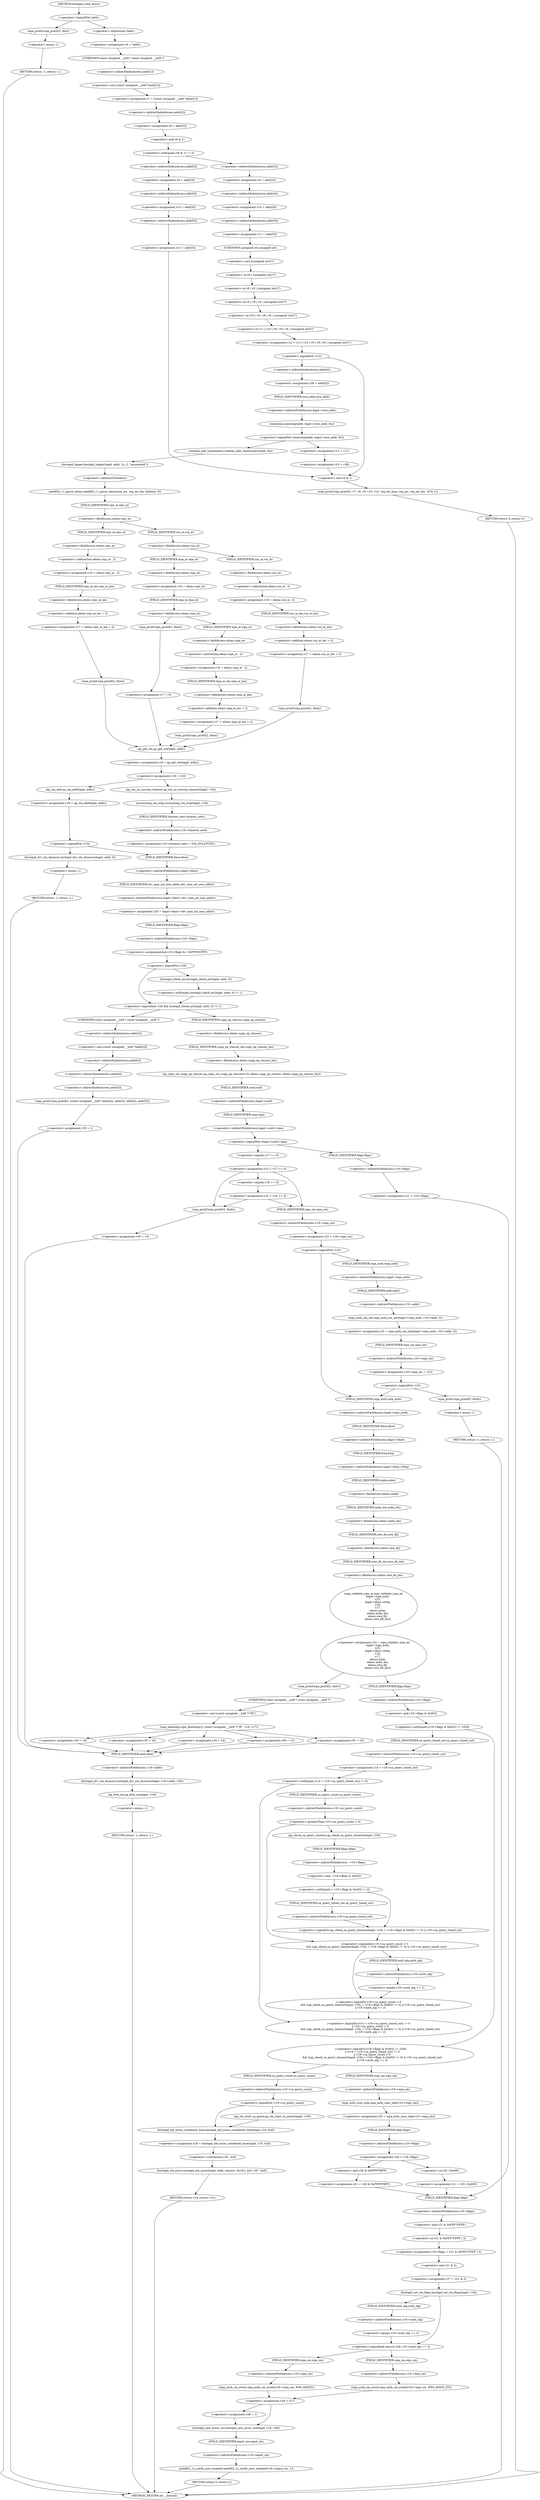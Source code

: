 digraph hostapd_notif_assoc {  
"1000171" [label = "(<operator>.logicalNot,!addr)" ]
"1000174" [label = "(wpa_printf,wpa_printf(2, fmt))" ]
"1000177" [label = "(RETURN,return -1;,return -1;)" ]
"1000178" [label = "(<operator>.minus,-1)" ]
"1000180" [label = "(<operator>.assignment,v6 = *addr)" ]
"1000182" [label = "(<operator>.indirection,*addr)" ]
"1000184" [label = "(<operator>.assignment,v7 = (const unsigned __int8 *)addr[1])" ]
"1000186" [label = "(<operator>.cast,(const unsigned __int8 *)addr[1])" ]
"1000187" [label = "(UNKNOWN,const unsigned __int8 *,const unsigned __int8 *)" ]
"1000188" [label = "(<operator>.indirectIndexAccess,addr[1])" ]
"1000191" [label = "(<operator>.assignment,v8 = addr[2])" ]
"1000193" [label = "(<operator>.indirectIndexAccess,addr[2])" ]
"1000197" [label = "(<operator>.notEquals,(v6 & 1) != 0)" ]
"1000198" [label = "(<operator>.and,v6 & 1)" ]
"1000203" [label = "(<operator>.assignment,v9 = addr[3])" ]
"1000205" [label = "(<operator>.indirectIndexAccess,addr[3])" ]
"1000208" [label = "(<operator>.assignment,v10 = addr[4])" ]
"1000210" [label = "(<operator>.indirectIndexAccess,addr[4])" ]
"1000213" [label = "(<operator>.assignment,v12 = addr[5])" ]
"1000215" [label = "(<operator>.indirectIndexAccess,addr[5])" ]
"1000219" [label = "(<operator>.assignment,v9 = addr[3])" ]
"1000221" [label = "(<operator>.indirectIndexAccess,addr[3])" ]
"1000224" [label = "(<operator>.assignment,v10 = addr[4])" ]
"1000226" [label = "(<operator>.indirectIndexAccess,addr[4])" ]
"1000229" [label = "(<operator>.assignment,v11 = addr[5])" ]
"1000231" [label = "(<operator>.indirectIndexAccess,addr[5])" ]
"1000234" [label = "(<operator>.assignment,v12 = v11 | v10 | v9 | v8 | v6 | (unsigned int)v7)" ]
"1000236" [label = "(<operator>.or,v11 | v10 | v9 | v8 | v6 | (unsigned int)v7)" ]
"1000238" [label = "(<operator>.or,v10 | v9 | v8 | v6 | (unsigned int)v7)" ]
"1000240" [label = "(<operator>.or,v9 | v8 | v6 | (unsigned int)v7)" ]
"1000242" [label = "(<operator>.or,v8 | v6 | (unsigned int)v7)" ]
"1000244" [label = "(<operator>.or,v6 | (unsigned int)v7)" ]
"1000246" [label = "(<operator>.cast,(unsigned int)v7)" ]
"1000247" [label = "(UNKNOWN,unsigned int,unsigned int)" ]
"1000250" [label = "(<operator>.logicalNot,!v12)" ]
"1000254" [label = "(wpa_printf,wpa_printf(2, v7, v8, v9, v10, v12, req_ies_lena, req_ies, req_ies_len, v6 & 1))" ]
"1000264" [label = "(<operator>.and,v6 & 1)" ]
"1000267" [label = "(RETURN,return 0;,return 0;)" ]
"1000269" [label = "(<operator>.assignment,v38 = addr[4])" ]
"1000271" [label = "(<operator>.indirectIndexAccess,addr[4])" ]
"1000275" [label = "(<operator>.logicalNot,!memcmp(addr, hapd->own_addr, 6u))" ]
"1000276" [label = "(memcmp,memcmp(addr, hapd->own_addr, 6u))" ]
"1000278" [label = "(<operator>.indirectFieldAccess,hapd->own_addr)" ]
"1000280" [label = "(FIELD_IDENTIFIER,own_addr,own_addr)" ]
"1000283" [label = "(<operator>.assignment,v12 = v11)" ]
"1000286" [label = "(<operator>.assignment,v10 = v38)" ]
"1000290" [label = "(random_add_randomness,random_add_randomness(addr, 6u))" ]
"1000293" [label = "(hostapd_logger,hostapd_logger(hapd, addr, 1u, 2, \"associated\"))" ]
"1000299" [label = "(ieee802_11_parse_elems,ieee802_11_parse_elems(req_ies, req_ies_len, &elems, 0))" ]
"1000302" [label = "(<operator>.addressOf,&elems)" ]
"1000306" [label = "(<operator>.fieldAccess,elems.wps_ie)" ]
"1000308" [label = "(FIELD_IDENTIFIER,wps_ie,wps_ie)" ]
"1000310" [label = "(<operator>.assignment,v16 = elems.wps_ie - 2)" ]
"1000312" [label = "(<operator>.subtraction,elems.wps_ie - 2)" ]
"1000313" [label = "(<operator>.fieldAccess,elems.wps_ie)" ]
"1000315" [label = "(FIELD_IDENTIFIER,wps_ie,wps_ie)" ]
"1000317" [label = "(<operator>.assignment,v17 = elems.wps_ie_len + 2)" ]
"1000319" [label = "(<operator>.addition,elems.wps_ie_len + 2)" ]
"1000320" [label = "(<operator>.fieldAccess,elems.wps_ie_len)" ]
"1000322" [label = "(FIELD_IDENTIFIER,wps_ie_len,wps_ie_len)" ]
"1000324" [label = "(wpa_printf,wpa_printf(2, fmta))" ]
"1000329" [label = "(<operator>.fieldAccess,elems.rsn_ie)" ]
"1000331" [label = "(FIELD_IDENTIFIER,rsn_ie,rsn_ie)" ]
"1000333" [label = "(<operator>.assignment,v16 = elems.rsn_ie - 2)" ]
"1000335" [label = "(<operator>.subtraction,elems.rsn_ie - 2)" ]
"1000336" [label = "(<operator>.fieldAccess,elems.rsn_ie)" ]
"1000338" [label = "(FIELD_IDENTIFIER,rsn_ie,rsn_ie)" ]
"1000340" [label = "(<operator>.assignment,v17 = elems.rsn_ie_len + 2)" ]
"1000342" [label = "(<operator>.addition,elems.rsn_ie_len + 2)" ]
"1000343" [label = "(<operator>.fieldAccess,elems.rsn_ie_len)" ]
"1000345" [label = "(FIELD_IDENTIFIER,rsn_ie_len,rsn_ie_len)" ]
"1000347" [label = "(wpa_printf,wpa_printf(2, fmta))" ]
"1000352" [label = "(<operator>.assignment,v16 = elems.wpa_ie)" ]
"1000354" [label = "(<operator>.fieldAccess,elems.wpa_ie)" ]
"1000356" [label = "(FIELD_IDENTIFIER,wpa_ie,wpa_ie)" ]
"1000358" [label = "(<operator>.fieldAccess,elems.wpa_ie)" ]
"1000360" [label = "(FIELD_IDENTIFIER,wpa_ie,wpa_ie)" ]
"1000362" [label = "(<operator>.assignment,v16 = elems.wpa_ie - 2)" ]
"1000364" [label = "(<operator>.subtraction,elems.wpa_ie - 2)" ]
"1000365" [label = "(<operator>.fieldAccess,elems.wpa_ie)" ]
"1000367" [label = "(FIELD_IDENTIFIER,wpa_ie,wpa_ie)" ]
"1000369" [label = "(<operator>.assignment,v17 = elems.wpa_ie_len + 2)" ]
"1000371" [label = "(<operator>.addition,elems.wpa_ie_len + 2)" ]
"1000372" [label = "(<operator>.fieldAccess,elems.wpa_ie_len)" ]
"1000374" [label = "(FIELD_IDENTIFIER,wpa_ie_len,wpa_ie_len)" ]
"1000376" [label = "(wpa_printf,wpa_printf(2, fmta))" ]
"1000381" [label = "(wpa_printf,wpa_printf(2, fmta))" ]
"1000384" [label = "(<operator>.assignment,v17 = 0)" ]
"1000387" [label = "(<operator>.assignment,v18 = ap_get_sta(hapd, addr))" ]
"1000389" [label = "(ap_get_sta,ap_get_sta(hapd, addr))" ]
"1000392" [label = "(<operator>.assignment,v19 = v18)" ]
"1000398" [label = "(ap_sta_no_session_timeout,ap_sta_no_session_timeout(hapd, v18))" ]
"1000401" [label = "(accounting_sta_stop,accounting_sta_stop(hapd, v19))" ]
"1000404" [label = "(<operator>.assignment,v19->timeout_next = STA_NULLFUNC)" ]
"1000405" [label = "(<operator>.indirectFieldAccess,v19->timeout_next)" ]
"1000407" [label = "(FIELD_IDENTIFIER,timeout_next,timeout_next)" ]
"1000411" [label = "(<operator>.assignment,v19 = ap_sta_add(hapd, addr))" ]
"1000413" [label = "(ap_sta_add,ap_sta_add(hapd, addr))" ]
"1000417" [label = "(<operator>.logicalNot,!v19)" ]
"1000420" [label = "(hostapd_drv_sta_disassoc,hostapd_drv_sta_disassoc(hapd, addr, 5))" ]
"1000424" [label = "(RETURN,return -1;,return -1;)" ]
"1000425" [label = "(<operator>.minus,-1)" ]
"1000427" [label = "(<operator>.assignment,v20 = hapd->iface->drv_max_acl_mac_addrs)" ]
"1000429" [label = "(<operator>.indirectFieldAccess,hapd->iface->drv_max_acl_mac_addrs)" ]
"1000430" [label = "(<operator>.indirectFieldAccess,hapd->iface)" ]
"1000432" [label = "(FIELD_IDENTIFIER,iface,iface)" ]
"1000433" [label = "(FIELD_IDENTIFIER,drv_max_acl_mac_addrs,drv_max_acl_mac_addrs)" ]
"1000434" [label = "(<operators>.assignmentAnd,v19->flags &= 0xFFFECFFF)" ]
"1000435" [label = "(<operator>.indirectFieldAccess,v19->flags)" ]
"1000437" [label = "(FIELD_IDENTIFIER,flags,flags)" ]
"1000440" [label = "(<operator>.logicalAnd,!v20 && hostapd_check_acl(hapd, addr, 0) != 1)" ]
"1000441" [label = "(<operator>.logicalNot,!v20)" ]
"1000443" [label = "(<operator>.notEquals,hostapd_check_acl(hapd, addr, 0) != 1)" ]
"1000444" [label = "(hostapd_check_acl,hostapd_check_acl(hapd, addr, 0))" ]
"1000450" [label = "(wpa_printf,wpa_printf(3, (const unsigned __int8 *)addr[2], addr[3], addr[4], addr[5]))" ]
"1000452" [label = "(<operator>.cast,(const unsigned __int8 *)addr[2])" ]
"1000453" [label = "(UNKNOWN,const unsigned __int8 *,const unsigned __int8 *)" ]
"1000454" [label = "(<operator>.indirectIndexAccess,addr[2])" ]
"1000457" [label = "(<operator>.indirectIndexAccess,addr[3])" ]
"1000460" [label = "(<operator>.indirectIndexAccess,addr[4])" ]
"1000463" [label = "(<operator>.indirectIndexAccess,addr[5])" ]
"1000466" [label = "(<operator>.assignment,v30 = 1)" ]
"1000470" [label = "(hostapd_drv_sta_disassoc,hostapd_drv_sta_disassoc(hapd, v19->addr, v30))" ]
"1000472" [label = "(<operator>.indirectFieldAccess,v19->addr)" ]
"1000474" [label = "(FIELD_IDENTIFIER,addr,addr)" ]
"1000476" [label = "(ap_free_sta,ap_free_sta(hapd, v19))" ]
"1000479" [label = "(RETURN,return -1;,return -1;)" ]
"1000480" [label = "(<operator>.minus,-1)" ]
"1000482" [label = "(ap_copy_sta_supp_op_classes,ap_copy_sta_supp_op_classes(v19, elems.supp_op_classes, elems.supp_op_classes_len))" ]
"1000484" [label = "(<operator>.fieldAccess,elems.supp_op_classes)" ]
"1000486" [label = "(FIELD_IDENTIFIER,supp_op_classes,supp_op_classes)" ]
"1000487" [label = "(<operator>.fieldAccess,elems.supp_op_classes_len)" ]
"1000489" [label = "(FIELD_IDENTIFIER,supp_op_classes_len,supp_op_classes_len)" ]
"1000491" [label = "(<operator>.logicalNot,!hapd->conf->wpa)" ]
"1000492" [label = "(<operator>.indirectFieldAccess,hapd->conf->wpa)" ]
"1000493" [label = "(<operator>.indirectFieldAccess,hapd->conf)" ]
"1000495" [label = "(FIELD_IDENTIFIER,conf,conf)" ]
"1000496" [label = "(FIELD_IDENTIFIER,wpa,wpa)" ]
"1000498" [label = "(<operator>.assignment,v21 = v19->flags)" ]
"1000500" [label = "(<operator>.indirectFieldAccess,v19->flags)" ]
"1000502" [label = "(FIELD_IDENTIFIER,flags,flags)" ]
"1000504" [label = "(<operator>.assignment,v19->flags = v21 & 0xFFF7FFFF | 3)" ]
"1000505" [label = "(<operator>.indirectFieldAccess,v19->flags)" ]
"1000507" [label = "(FIELD_IDENTIFIER,flags,flags)" ]
"1000508" [label = "(<operator>.or,v21 & 0xFFF7FFFF | 3)" ]
"1000509" [label = "(<operator>.and,v21 & 0xFFF7FFFF)" ]
"1000513" [label = "(<operator>.assignment,v27 = v21 & 2)" ]
"1000515" [label = "(<operator>.and,v21 & 2)" ]
"1000518" [label = "(hostapd_set_sta_flags,hostapd_set_sta_flags(hapd, v19))" ]
"1000522" [label = "(<operator>.logicalAnd,reassoc && v19->auth_alg == 2)" ]
"1000524" [label = "(<operator>.equals,v19->auth_alg == 2)" ]
"1000525" [label = "(<operator>.indirectFieldAccess,v19->auth_alg)" ]
"1000527" [label = "(FIELD_IDENTIFIER,auth_alg,auth_alg)" ]
"1000529" [label = "(wpa_auth_sm_event,wpa_auth_sm_event(v19->wpa_sm, WPA_ASSOC_FT))" ]
"1000530" [label = "(<operator>.indirectFieldAccess,v19->wpa_sm)" ]
"1000532" [label = "(FIELD_IDENTIFIER,wpa_sm,wpa_sm)" ]
"1000535" [label = "(wpa_auth_sm_event,wpa_auth_sm_event(v19->wpa_sm, WPA_ASSOC))" ]
"1000536" [label = "(<operator>.indirectFieldAccess,v19->wpa_sm)" ]
"1000538" [label = "(FIELD_IDENTIFIER,wpa_sm,wpa_sm)" ]
"1000540" [label = "(<operator>.assignment,v28 = v27)" ]
"1000545" [label = "(<operator>.assignment,v28 = 1)" ]
"1000548" [label = "(hostapd_new_assoc_sta,hostapd_new_assoc_sta(hapd, v19, v28))" ]
"1000552" [label = "(ieee802_1x_notify_port_enabled,ieee802_1x_notify_port_enabled(v19->eapol_sm, 1))" ]
"1000553" [label = "(<operator>.indirectFieldAccess,v19->eapol_sm)" ]
"1000555" [label = "(FIELD_IDENTIFIER,eapol_sm,eapol_sm)" ]
"1000557" [label = "(RETURN,return 0;,return 0;)" ]
"1000559" [label = "(<operator>.assignment,v22 = v17 == 0)" ]
"1000561" [label = "(<operator>.equals,v17 == 0)" ]
"1000566" [label = "(<operator>.assignment,v22 = v16 == 0)" ]
"1000568" [label = "(<operator>.equals,v16 == 0)" ]
"1000574" [label = "(wpa_printf,wpa_printf(2, fmtb))" ]
"1000577" [label = "(<operator>.assignment,v30 = 13)" ]
"1000581" [label = "(<operator>.assignment,v23 = v19->wpa_sm)" ]
"1000583" [label = "(<operator>.indirectFieldAccess,v19->wpa_sm)" ]
"1000585" [label = "(FIELD_IDENTIFIER,wpa_sm,wpa_sm)" ]
"1000587" [label = "(<operator>.logicalNot,!v23)" ]
"1000590" [label = "(<operator>.assignment,v23 = wpa_auth_sta_init(hapd->wpa_auth, v19->addr, 0))" ]
"1000592" [label = "(wpa_auth_sta_init,wpa_auth_sta_init(hapd->wpa_auth, v19->addr, 0))" ]
"1000593" [label = "(<operator>.indirectFieldAccess,hapd->wpa_auth)" ]
"1000595" [label = "(FIELD_IDENTIFIER,wpa_auth,wpa_auth)" ]
"1000596" [label = "(<operator>.indirectFieldAccess,v19->addr)" ]
"1000598" [label = "(FIELD_IDENTIFIER,addr,addr)" ]
"1000600" [label = "(<operator>.assignment,v19->wpa_sm = v23)" ]
"1000601" [label = "(<operator>.indirectFieldAccess,v19->wpa_sm)" ]
"1000603" [label = "(FIELD_IDENTIFIER,wpa_sm,wpa_sm)" ]
"1000606" [label = "(<operator>.logicalNot,!v23)" ]
"1000609" [label = "(wpa_printf,wpa_printf(5, fmtb))" ]
"1000612" [label = "(RETURN,return -1;,return -1;)" ]
"1000613" [label = "(<operator>.minus,-1)" ]
"1000615" [label = "(<operator>.assignment,v24 = wpa_validate_wpa_ie(\n          hapd->wpa_auth,\n          v23,\n          hapd->iface->freq,\n          v16,\n          v17,\n          elems.mdie,\n          elems.mdie_len,\n          elems.owe_dh,\n          elems.owe_dh_len))" ]
"1000617" [label = "(wpa_validate_wpa_ie,wpa_validate_wpa_ie(\n          hapd->wpa_auth,\n          v23,\n          hapd->iface->freq,\n          v16,\n          v17,\n          elems.mdie,\n          elems.mdie_len,\n          elems.owe_dh,\n          elems.owe_dh_len))" ]
"1000618" [label = "(<operator>.indirectFieldAccess,hapd->wpa_auth)" ]
"1000620" [label = "(FIELD_IDENTIFIER,wpa_auth,wpa_auth)" ]
"1000622" [label = "(<operator>.indirectFieldAccess,hapd->iface->freq)" ]
"1000623" [label = "(<operator>.indirectFieldAccess,hapd->iface)" ]
"1000625" [label = "(FIELD_IDENTIFIER,iface,iface)" ]
"1000626" [label = "(FIELD_IDENTIFIER,freq,freq)" ]
"1000629" [label = "(<operator>.fieldAccess,elems.mdie)" ]
"1000631" [label = "(FIELD_IDENTIFIER,mdie,mdie)" ]
"1000632" [label = "(<operator>.fieldAccess,elems.mdie_len)" ]
"1000634" [label = "(FIELD_IDENTIFIER,mdie_len,mdie_len)" ]
"1000635" [label = "(<operator>.fieldAccess,elems.owe_dh)" ]
"1000637" [label = "(FIELD_IDENTIFIER,owe_dh,owe_dh)" ]
"1000638" [label = "(<operator>.fieldAccess,elems.owe_dh_len)" ]
"1000640" [label = "(FIELD_IDENTIFIER,owe_dh_len,owe_dh_len)" ]
"1000644" [label = "(wpa_printf,wpa_printf(2, fmtc))" ]
"1000647" [label = "(wpa_hexdump,wpa_hexdump(2, (const unsigned __int8 *)\"IE\", v16, v17))" ]
"1000649" [label = "(<operator>.cast,(const unsigned __int8 *)\"IE\")" ]
"1000650" [label = "(UNKNOWN,const unsigned __int8 *,const unsigned __int8 *)" ]
"1000658" [label = "(<operator>.assignment,v30 = 18)" ]
"1000663" [label = "(<operator>.assignment,v30 = 19)" ]
"1000668" [label = "(<operator>.assignment,v30 = 20)" ]
"1000673" [label = "(<operator>.assignment,v30 = 24)" ]
"1000678" [label = "(<operator>.assignment,v30 = 13)" ]
"1000684" [label = "(<operator>.logicalOr,(v19->flags & 0x402) != 1026\n    || (v14 = v19->sa_query_timed_out) != 0\n    || v19->sa_query_count > 0\n    && ((ap_check_sa_query_timeout(hapd, v19), (~v19->flags & 0x402) != 0) || v19->sa_query_timed_out)\n    || v19->auth_alg == 2)" ]
"1000685" [label = "(<operator>.notEquals,(v19->flags & 0x402) != 1026)" ]
"1000686" [label = "(<operator>.and,v19->flags & 0x402)" ]
"1000687" [label = "(<operator>.indirectFieldAccess,v19->flags)" ]
"1000689" [label = "(FIELD_IDENTIFIER,flags,flags)" ]
"1000692" [label = "(<operator>.logicalOr,(v14 = v19->sa_query_timed_out) != 0\n    || v19->sa_query_count > 0\n    && ((ap_check_sa_query_timeout(hapd, v19), (~v19->flags & 0x402) != 0) || v19->sa_query_timed_out)\n    || v19->auth_alg == 2)" ]
"1000693" [label = "(<operator>.notEquals,(v14 = v19->sa_query_timed_out) != 0)" ]
"1000694" [label = "(<operator>.assignment,v14 = v19->sa_query_timed_out)" ]
"1000696" [label = "(<operator>.indirectFieldAccess,v19->sa_query_timed_out)" ]
"1000698" [label = "(FIELD_IDENTIFIER,sa_query_timed_out,sa_query_timed_out)" ]
"1000700" [label = "(<operator>.logicalOr,v19->sa_query_count > 0\n    && ((ap_check_sa_query_timeout(hapd, v19), (~v19->flags & 0x402) != 0) || v19->sa_query_timed_out)\n    || v19->auth_alg == 2)" ]
"1000701" [label = "(<operator>.logicalAnd,v19->sa_query_count > 0\n    && ((ap_check_sa_query_timeout(hapd, v19), (~v19->flags & 0x402) != 0) || v19->sa_query_timed_out))" ]
"1000702" [label = "(<operator>.greaterThan,v19->sa_query_count > 0)" ]
"1000703" [label = "(<operator>.indirectFieldAccess,v19->sa_query_count)" ]
"1000705" [label = "(FIELD_IDENTIFIER,sa_query_count,sa_query_count)" ]
"1000707" [label = "(<operator>.logicalOr,(ap_check_sa_query_timeout(hapd, v19), (~v19->flags & 0x402) != 0) || v19->sa_query_timed_out)" ]
"1000709" [label = "(ap_check_sa_query_timeout,ap_check_sa_query_timeout(hapd, v19))" ]
"1000712" [label = "(<operator>.notEquals,(~v19->flags & 0x402) != 0)" ]
"1000713" [label = "(<operator>.and,~v19->flags & 0x402)" ]
"1000714" [label = "(<operator>.indirectFieldAccess,~v19->flags)" ]
"1000716" [label = "(FIELD_IDENTIFIER,flags,flags)" ]
"1000719" [label = "(<operator>.indirectFieldAccess,v19->sa_query_timed_out)" ]
"1000721" [label = "(FIELD_IDENTIFIER,sa_query_timed_out,sa_query_timed_out)" ]
"1000722" [label = "(<operator>.equals,v19->auth_alg == 2)" ]
"1000723" [label = "(<operator>.indirectFieldAccess,v19->auth_alg)" ]
"1000725" [label = "(FIELD_IDENTIFIER,auth_alg,auth_alg)" ]
"1000728" [label = "(<operator>.assignment,v25 = wpa_auth_uses_mfp(v19->wpa_sm))" ]
"1000730" [label = "(wpa_auth_uses_mfp,wpa_auth_uses_mfp(v19->wpa_sm))" ]
"1000731" [label = "(<operator>.indirectFieldAccess,v19->wpa_sm)" ]
"1000733" [label = "(FIELD_IDENTIFIER,wpa_sm,wpa_sm)" ]
"1000734" [label = "(<operator>.assignment,v26 = v19->flags)" ]
"1000736" [label = "(<operator>.indirectFieldAccess,v19->flags)" ]
"1000738" [label = "(FIELD_IDENTIFIER,flags,flags)" ]
"1000741" [label = "(<operator>.assignment,v21 = v26 | 0x400)" ]
"1000743" [label = "(<operator>.or,v26 | 0x400)" ]
"1000747" [label = "(<operator>.assignment,v21 = v26 & 0xFFFFFBFF)" ]
"1000749" [label = "(<operator>.and,v26 & 0xFFFFFBFF)" ]
"1000754" [label = "(<operator>.logicalNot,!v19->sa_query_count)" ]
"1000755" [label = "(<operator>.indirectFieldAccess,v19->sa_query_count)" ]
"1000757" [label = "(FIELD_IDENTIFIER,sa_query_count,sa_query_count)" ]
"1000758" [label = "(ap_sta_start_sa_query,ap_sta_start_sa_query(hapd, v19))" ]
"1000761" [label = "(<operator>.assignment,v29 = hostapd_eid_assoc_comeback_time(hapd, v19, buf))" ]
"1000763" [label = "(hostapd_eid_assoc_comeback_time,hostapd_eid_assoc_comeback_time(hapd, v19, buf))" ]
"1000767" [label = "(hostapd_sta_assoc,hostapd_sta_assoc(hapd, addr, reassoc, 0x1Eu, buf, v29 - buf))" ]
"1000773" [label = "(<operator>.subtraction,v29 - buf)" ]
"1000776" [label = "(RETURN,return v14;,return v14;)" ]
"1000132" [label = "(METHOD,hostapd_notif_assoc)" ]
"1000778" [label = "(METHOD_RETURN,int __fastcall)" ]
  "1000171" -> "1000174" 
  "1000171" -> "1000182" 
  "1000174" -> "1000178" 
  "1000177" -> "1000778" 
  "1000178" -> "1000177" 
  "1000180" -> "1000187" 
  "1000182" -> "1000180" 
  "1000184" -> "1000193" 
  "1000186" -> "1000184" 
  "1000187" -> "1000188" 
  "1000188" -> "1000186" 
  "1000191" -> "1000198" 
  "1000193" -> "1000191" 
  "1000197" -> "1000205" 
  "1000197" -> "1000221" 
  "1000198" -> "1000197" 
  "1000203" -> "1000210" 
  "1000205" -> "1000203" 
  "1000208" -> "1000215" 
  "1000210" -> "1000208" 
  "1000213" -> "1000264" 
  "1000215" -> "1000213" 
  "1000219" -> "1000226" 
  "1000221" -> "1000219" 
  "1000224" -> "1000231" 
  "1000226" -> "1000224" 
  "1000229" -> "1000247" 
  "1000231" -> "1000229" 
  "1000234" -> "1000250" 
  "1000236" -> "1000234" 
  "1000238" -> "1000236" 
  "1000240" -> "1000238" 
  "1000242" -> "1000240" 
  "1000244" -> "1000242" 
  "1000246" -> "1000244" 
  "1000247" -> "1000246" 
  "1000250" -> "1000264" 
  "1000250" -> "1000271" 
  "1000254" -> "1000267" 
  "1000264" -> "1000254" 
  "1000267" -> "1000778" 
  "1000269" -> "1000280" 
  "1000271" -> "1000269" 
  "1000275" -> "1000283" 
  "1000275" -> "1000290" 
  "1000276" -> "1000275" 
  "1000278" -> "1000276" 
  "1000280" -> "1000278" 
  "1000283" -> "1000286" 
  "1000286" -> "1000264" 
  "1000290" -> "1000293" 
  "1000293" -> "1000302" 
  "1000299" -> "1000308" 
  "1000302" -> "1000299" 
  "1000306" -> "1000315" 
  "1000306" -> "1000331" 
  "1000308" -> "1000306" 
  "1000310" -> "1000322" 
  "1000312" -> "1000310" 
  "1000313" -> "1000312" 
  "1000315" -> "1000313" 
  "1000317" -> "1000324" 
  "1000319" -> "1000317" 
  "1000320" -> "1000319" 
  "1000322" -> "1000320" 
  "1000324" -> "1000389" 
  "1000329" -> "1000338" 
  "1000329" -> "1000356" 
  "1000331" -> "1000329" 
  "1000333" -> "1000345" 
  "1000335" -> "1000333" 
  "1000336" -> "1000335" 
  "1000338" -> "1000336" 
  "1000340" -> "1000347" 
  "1000342" -> "1000340" 
  "1000343" -> "1000342" 
  "1000345" -> "1000343" 
  "1000347" -> "1000389" 
  "1000352" -> "1000360" 
  "1000354" -> "1000352" 
  "1000356" -> "1000354" 
  "1000358" -> "1000367" 
  "1000358" -> "1000381" 
  "1000360" -> "1000358" 
  "1000362" -> "1000374" 
  "1000364" -> "1000362" 
  "1000365" -> "1000364" 
  "1000367" -> "1000365" 
  "1000369" -> "1000376" 
  "1000371" -> "1000369" 
  "1000372" -> "1000371" 
  "1000374" -> "1000372" 
  "1000376" -> "1000389" 
  "1000381" -> "1000384" 
  "1000384" -> "1000389" 
  "1000387" -> "1000392" 
  "1000389" -> "1000387" 
  "1000392" -> "1000398" 
  "1000392" -> "1000413" 
  "1000398" -> "1000401" 
  "1000401" -> "1000407" 
  "1000404" -> "1000432" 
  "1000405" -> "1000404" 
  "1000407" -> "1000405" 
  "1000411" -> "1000417" 
  "1000413" -> "1000411" 
  "1000417" -> "1000420" 
  "1000417" -> "1000432" 
  "1000420" -> "1000425" 
  "1000424" -> "1000778" 
  "1000425" -> "1000424" 
  "1000427" -> "1000437" 
  "1000429" -> "1000427" 
  "1000430" -> "1000433" 
  "1000432" -> "1000430" 
  "1000433" -> "1000429" 
  "1000434" -> "1000441" 
  "1000435" -> "1000434" 
  "1000437" -> "1000435" 
  "1000440" -> "1000453" 
  "1000440" -> "1000486" 
  "1000441" -> "1000440" 
  "1000441" -> "1000444" 
  "1000443" -> "1000440" 
  "1000444" -> "1000443" 
  "1000450" -> "1000466" 
  "1000452" -> "1000457" 
  "1000453" -> "1000454" 
  "1000454" -> "1000452" 
  "1000457" -> "1000460" 
  "1000460" -> "1000463" 
  "1000463" -> "1000450" 
  "1000466" -> "1000474" 
  "1000470" -> "1000476" 
  "1000472" -> "1000470" 
  "1000474" -> "1000472" 
  "1000476" -> "1000480" 
  "1000479" -> "1000778" 
  "1000480" -> "1000479" 
  "1000482" -> "1000495" 
  "1000484" -> "1000489" 
  "1000486" -> "1000484" 
  "1000487" -> "1000482" 
  "1000489" -> "1000487" 
  "1000491" -> "1000502" 
  "1000491" -> "1000561" 
  "1000492" -> "1000491" 
  "1000493" -> "1000496" 
  "1000495" -> "1000493" 
  "1000496" -> "1000492" 
  "1000498" -> "1000507" 
  "1000500" -> "1000498" 
  "1000502" -> "1000500" 
  "1000504" -> "1000515" 
  "1000505" -> "1000509" 
  "1000507" -> "1000505" 
  "1000508" -> "1000504" 
  "1000509" -> "1000508" 
  "1000513" -> "1000518" 
  "1000515" -> "1000513" 
  "1000518" -> "1000522" 
  "1000518" -> "1000527" 
  "1000522" -> "1000532" 
  "1000522" -> "1000538" 
  "1000524" -> "1000522" 
  "1000525" -> "1000524" 
  "1000527" -> "1000525" 
  "1000529" -> "1000540" 
  "1000530" -> "1000529" 
  "1000532" -> "1000530" 
  "1000535" -> "1000540" 
  "1000536" -> "1000535" 
  "1000538" -> "1000536" 
  "1000540" -> "1000545" 
  "1000540" -> "1000548" 
  "1000545" -> "1000548" 
  "1000548" -> "1000555" 
  "1000552" -> "1000557" 
  "1000553" -> "1000552" 
  "1000555" -> "1000553" 
  "1000557" -> "1000778" 
  "1000559" -> "1000568" 
  "1000559" -> "1000574" 
  "1000559" -> "1000585" 
  "1000561" -> "1000559" 
  "1000566" -> "1000574" 
  "1000566" -> "1000585" 
  "1000568" -> "1000566" 
  "1000574" -> "1000577" 
  "1000577" -> "1000474" 
  "1000581" -> "1000587" 
  "1000583" -> "1000581" 
  "1000585" -> "1000583" 
  "1000587" -> "1000595" 
  "1000587" -> "1000620" 
  "1000590" -> "1000603" 
  "1000592" -> "1000590" 
  "1000593" -> "1000598" 
  "1000595" -> "1000593" 
  "1000596" -> "1000592" 
  "1000598" -> "1000596" 
  "1000600" -> "1000606" 
  "1000601" -> "1000600" 
  "1000603" -> "1000601" 
  "1000606" -> "1000609" 
  "1000606" -> "1000620" 
  "1000609" -> "1000613" 
  "1000612" -> "1000778" 
  "1000613" -> "1000612" 
  "1000615" -> "1000644" 
  "1000615" -> "1000689" 
  "1000617" -> "1000615" 
  "1000618" -> "1000625" 
  "1000620" -> "1000618" 
  "1000622" -> "1000631" 
  "1000623" -> "1000626" 
  "1000625" -> "1000623" 
  "1000626" -> "1000622" 
  "1000629" -> "1000634" 
  "1000631" -> "1000629" 
  "1000632" -> "1000637" 
  "1000634" -> "1000632" 
  "1000635" -> "1000640" 
  "1000637" -> "1000635" 
  "1000638" -> "1000617" 
  "1000640" -> "1000638" 
  "1000644" -> "1000650" 
  "1000647" -> "1000658" 
  "1000647" -> "1000663" 
  "1000647" -> "1000668" 
  "1000647" -> "1000673" 
  "1000647" -> "1000678" 
  "1000649" -> "1000647" 
  "1000650" -> "1000649" 
  "1000658" -> "1000474" 
  "1000663" -> "1000474" 
  "1000668" -> "1000474" 
  "1000673" -> "1000474" 
  "1000678" -> "1000474" 
  "1000684" -> "1000733" 
  "1000684" -> "1000757" 
  "1000685" -> "1000684" 
  "1000685" -> "1000698" 
  "1000686" -> "1000685" 
  "1000687" -> "1000686" 
  "1000689" -> "1000687" 
  "1000692" -> "1000684" 
  "1000693" -> "1000692" 
  "1000693" -> "1000705" 
  "1000694" -> "1000693" 
  "1000696" -> "1000694" 
  "1000698" -> "1000696" 
  "1000700" -> "1000692" 
  "1000701" -> "1000700" 
  "1000701" -> "1000725" 
  "1000702" -> "1000701" 
  "1000702" -> "1000709" 
  "1000703" -> "1000702" 
  "1000705" -> "1000703" 
  "1000707" -> "1000701" 
  "1000709" -> "1000716" 
  "1000712" -> "1000707" 
  "1000712" -> "1000721" 
  "1000713" -> "1000712" 
  "1000714" -> "1000713" 
  "1000716" -> "1000714" 
  "1000719" -> "1000707" 
  "1000721" -> "1000719" 
  "1000722" -> "1000700" 
  "1000723" -> "1000722" 
  "1000725" -> "1000723" 
  "1000728" -> "1000738" 
  "1000730" -> "1000728" 
  "1000731" -> "1000730" 
  "1000733" -> "1000731" 
  "1000734" -> "1000743" 
  "1000734" -> "1000749" 
  "1000736" -> "1000734" 
  "1000738" -> "1000736" 
  "1000741" -> "1000507" 
  "1000743" -> "1000741" 
  "1000747" -> "1000507" 
  "1000749" -> "1000747" 
  "1000754" -> "1000758" 
  "1000754" -> "1000763" 
  "1000755" -> "1000754" 
  "1000757" -> "1000755" 
  "1000758" -> "1000763" 
  "1000761" -> "1000773" 
  "1000763" -> "1000761" 
  "1000767" -> "1000776" 
  "1000773" -> "1000767" 
  "1000776" -> "1000778" 
  "1000132" -> "1000171" 
}

